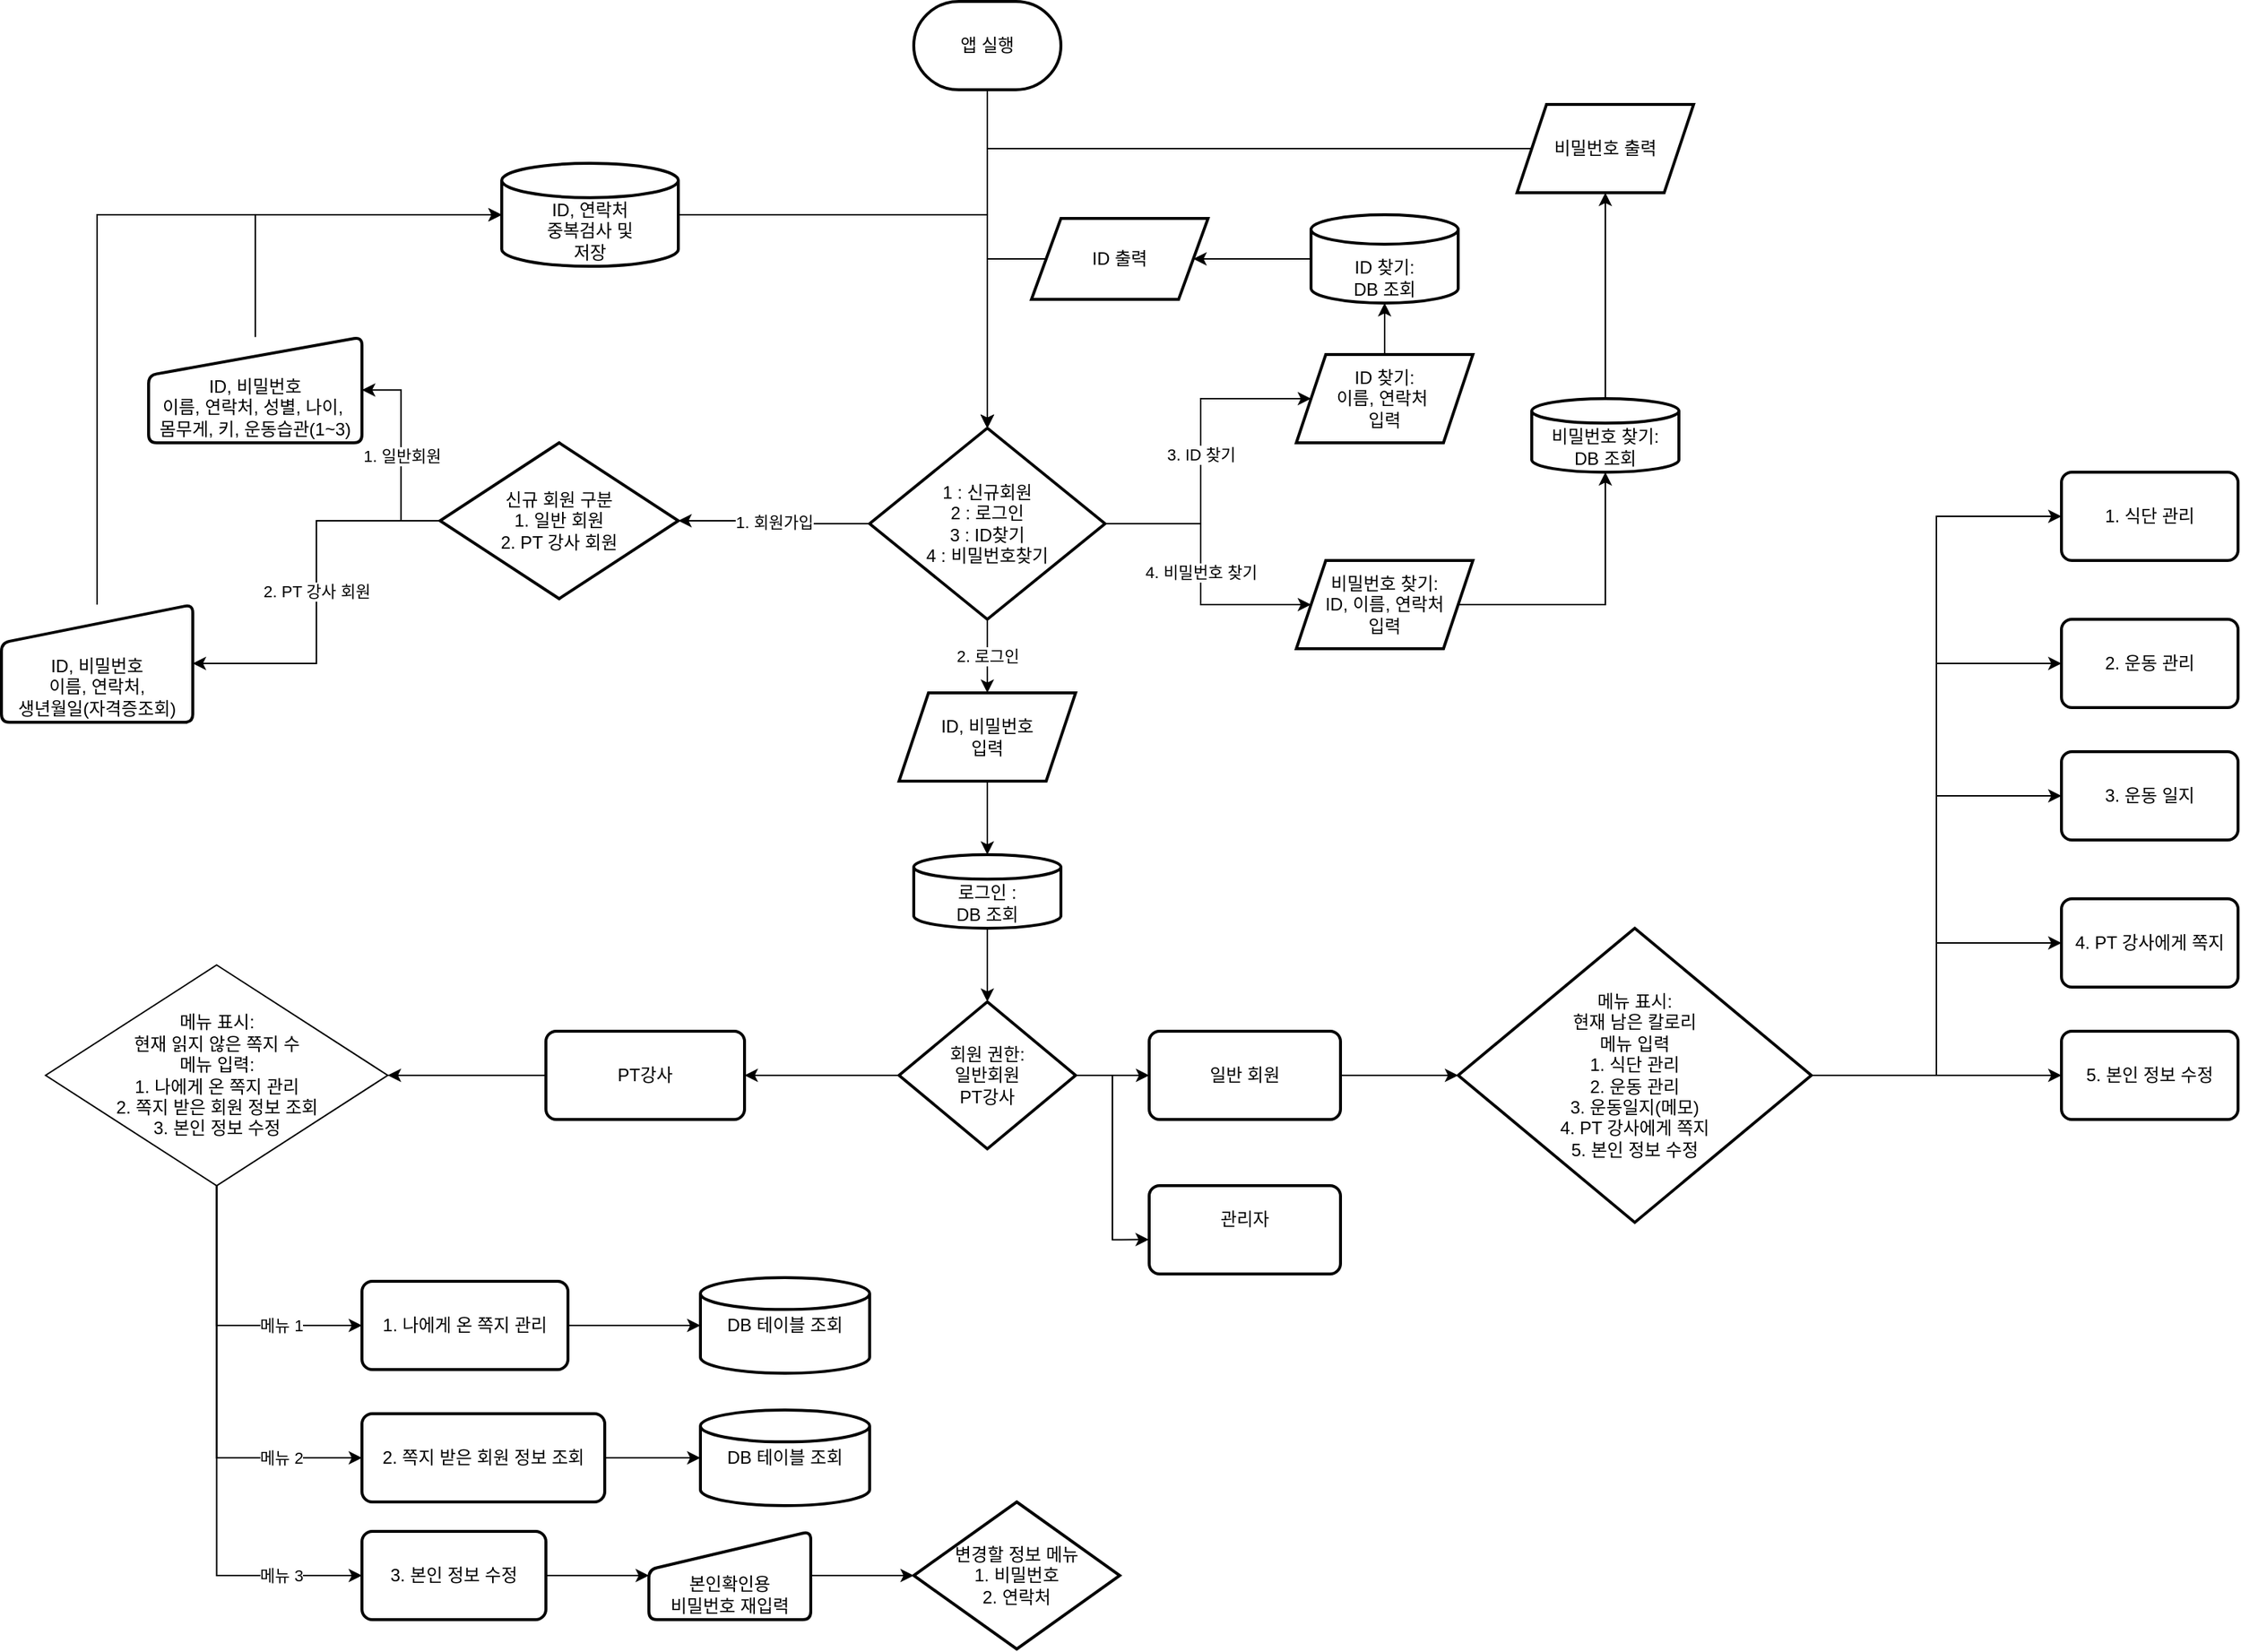 <mxfile version="24.6.4" type="device">
  <diagram name="페이지-1" id="w-7bJfR7nvVKTc9TRFa_">
    <mxGraphModel dx="2620" dy="2144" grid="1" gridSize="10" guides="1" tooltips="1" connect="1" arrows="1" fold="1" page="1" pageScale="1" pageWidth="827" pageHeight="1169" math="0" shadow="0">
      <root>
        <mxCell id="0" />
        <mxCell id="1" parent="0" />
        <mxCell id="rBv40_DbePplf0dnozrN-10" value="" style="edgeStyle=orthogonalEdgeStyle;rounded=0;orthogonalLoop=1;jettySize=auto;html=1;" parent="1" source="rBv40_DbePplf0dnozrN-1" target="rBv40_DbePplf0dnozrN-2" edge="1">
          <mxGeometry relative="1" as="geometry" />
        </mxCell>
        <mxCell id="rBv40_DbePplf0dnozrN-1" value="앱 실행" style="strokeWidth=2;html=1;shape=mxgraph.flowchart.terminator;whiteSpace=wrap;" parent="1" vertex="1">
          <mxGeometry x="100" y="-80" width="100" height="60" as="geometry" />
        </mxCell>
        <mxCell id="rBv40_DbePplf0dnozrN-6" value="1. 회원가입" style="edgeStyle=orthogonalEdgeStyle;rounded=0;orthogonalLoop=1;jettySize=auto;html=1;" parent="1" source="rBv40_DbePplf0dnozrN-2" target="rBv40_DbePplf0dnozrN-3" edge="1">
          <mxGeometry relative="1" as="geometry" />
        </mxCell>
        <mxCell id="rBv40_DbePplf0dnozrN-12" value="2. 로그인" style="edgeStyle=orthogonalEdgeStyle;rounded=0;orthogonalLoop=1;jettySize=auto;html=1;" parent="1" source="rBv40_DbePplf0dnozrN-2" target="rBv40_DbePplf0dnozrN-11" edge="1">
          <mxGeometry relative="1" as="geometry" />
        </mxCell>
        <mxCell id="rBv40_DbePplf0dnozrN-14" value="3. ID 찾기" style="edgeStyle=orthogonalEdgeStyle;rounded=0;orthogonalLoop=1;jettySize=auto;html=1;" parent="1" source="rBv40_DbePplf0dnozrN-2" target="rBv40_DbePplf0dnozrN-13" edge="1">
          <mxGeometry relative="1" as="geometry" />
        </mxCell>
        <mxCell id="rBv40_DbePplf0dnozrN-16" value="4. 비밀번호 찾기" style="edgeStyle=orthogonalEdgeStyle;rounded=0;orthogonalLoop=1;jettySize=auto;html=1;" parent="1" source="rBv40_DbePplf0dnozrN-2" target="rBv40_DbePplf0dnozrN-15" edge="1">
          <mxGeometry relative="1" as="geometry" />
        </mxCell>
        <mxCell id="rBv40_DbePplf0dnozrN-2" value="&lt;div&gt;1 : 신규회원&lt;/div&gt;&lt;div&gt;2 : 로그인&lt;/div&gt;&lt;div&gt;3 : ID찾기&lt;/div&gt;&lt;div&gt;4 : 비밀번호찾기&lt;/div&gt;" style="strokeWidth=2;html=1;shape=mxgraph.flowchart.decision;whiteSpace=wrap;rounded=1;size=26;arcSize=11;verticalAlign=middle;align=center;" parent="1" vertex="1">
          <mxGeometry x="70" y="210" width="160" height="130" as="geometry" />
        </mxCell>
        <mxCell id="WP8uK_1YEPMtT4Iq28Pu-6" value="1. 일반회원" style="edgeStyle=orthogonalEdgeStyle;rounded=0;orthogonalLoop=1;jettySize=auto;html=1;exitX=0;exitY=0.5;exitDx=0;exitDy=0;entryX=1;entryY=0.5;entryDx=0;entryDy=0;" parent="1" source="rBv40_DbePplf0dnozrN-3" target="WP8uK_1YEPMtT4Iq28Pu-5" edge="1">
          <mxGeometry relative="1" as="geometry" />
        </mxCell>
        <mxCell id="WP8uK_1YEPMtT4Iq28Pu-8" value="2. PT 강사 회원" style="edgeStyle=orthogonalEdgeStyle;rounded=0;orthogonalLoop=1;jettySize=auto;html=1;entryX=1;entryY=0.5;entryDx=0;entryDy=0;" parent="1" source="rBv40_DbePplf0dnozrN-3" target="WP8uK_1YEPMtT4Iq28Pu-7" edge="1">
          <mxGeometry relative="1" as="geometry" />
        </mxCell>
        <mxCell id="rBv40_DbePplf0dnozrN-3" value="신규 회원 구분&lt;div&gt;1. 일반 회원&lt;/div&gt;&lt;div&gt;2. PT 강사 회원&lt;/div&gt;" style="shape=mxgraph.flowchart.decision;html=1;strokeWidth=2;whiteSpace=wrap;rounded=1;arcSize=11;size=26;" parent="1" vertex="1">
          <mxGeometry x="-221.94" y="220" width="161.94" height="106" as="geometry" />
        </mxCell>
        <mxCell id="rBv40_DbePplf0dnozrN-9" value="" style="edgeStyle=orthogonalEdgeStyle;rounded=0;orthogonalLoop=1;jettySize=auto;html=1;exitX=1;exitY=0.5;exitDx=0;exitDy=0;entryX=0.5;entryY=0;entryDx=0;entryDy=0;entryPerimeter=0;" parent="1" source="rBv40_DbePplf0dnozrN-29" target="rBv40_DbePplf0dnozrN-2" edge="1">
          <mxGeometry relative="1" as="geometry">
            <mxPoint x="-20" y="107.5" as="sourcePoint" />
          </mxGeometry>
        </mxCell>
        <mxCell id="rBv40_DbePplf0dnozrN-39" style="edgeStyle=orthogonalEdgeStyle;rounded=0;orthogonalLoop=1;jettySize=auto;html=1;exitX=0.5;exitY=1;exitDx=0;exitDy=0;entryX=0.5;entryY=0;entryDx=0;entryDy=0;" parent="1" source="rBv40_DbePplf0dnozrN-11" target="rBv40_DbePplf0dnozrN-35" edge="1">
          <mxGeometry relative="1" as="geometry" />
        </mxCell>
        <mxCell id="rBv40_DbePplf0dnozrN-11" value="ID, 비밀번호&lt;div&gt;입력&lt;/div&gt;" style="shape=parallelogram;perimeter=parallelogramPerimeter;whiteSpace=wrap;html=1;fixedSize=1;strokeWidth=2;" parent="1" vertex="1">
          <mxGeometry x="90" y="390" width="120" height="60" as="geometry" />
        </mxCell>
        <mxCell id="rBv40_DbePplf0dnozrN-18" value="" style="edgeStyle=orthogonalEdgeStyle;rounded=0;orthogonalLoop=1;jettySize=auto;html=1;entryX=0.5;entryY=1;entryDx=0;entryDy=0;" parent="1" source="rBv40_DbePplf0dnozrN-13" target="rBv40_DbePplf0dnozrN-25" edge="1">
          <mxGeometry relative="1" as="geometry" />
        </mxCell>
        <mxCell id="rBv40_DbePplf0dnozrN-13" value="ID 찾기:&lt;div&gt;이름, 연락처&amp;nbsp;&lt;/div&gt;&lt;div&gt;입력&lt;/div&gt;" style="shape=parallelogram;perimeter=parallelogramPerimeter;whiteSpace=wrap;html=1;fixedSize=1;strokeWidth=2;" parent="1" vertex="1">
          <mxGeometry x="360" y="160" width="120" height="60" as="geometry" />
        </mxCell>
        <mxCell id="rBv40_DbePplf0dnozrN-21" value="" style="edgeStyle=orthogonalEdgeStyle;rounded=0;orthogonalLoop=1;jettySize=auto;html=1;" parent="1" source="rBv40_DbePplf0dnozrN-24" target="rBv40_DbePplf0dnozrN-20" edge="1">
          <mxGeometry relative="1" as="geometry" />
        </mxCell>
        <mxCell id="rBv40_DbePplf0dnozrN-15" value="비밀번호 찾기:&lt;br&gt;ID, 이름, 연락처&lt;div&gt;입력&lt;/div&gt;" style="shape=parallelogram;perimeter=parallelogramPerimeter;whiteSpace=wrap;html=1;fixedSize=1;strokeWidth=2;" parent="1" vertex="1">
          <mxGeometry x="360" y="300" width="120" height="60" as="geometry" />
        </mxCell>
        <mxCell id="rBv40_DbePplf0dnozrN-17" value="ID 출력" style="shape=parallelogram;perimeter=parallelogramPerimeter;whiteSpace=wrap;html=1;fixedSize=1;strokeWidth=2;" parent="1" vertex="1">
          <mxGeometry x="180" y="67.5" width="120" height="55" as="geometry" />
        </mxCell>
        <mxCell id="rBv40_DbePplf0dnozrN-20" value="비밀번호 출력" style="shape=parallelogram;perimeter=parallelogramPerimeter;whiteSpace=wrap;html=1;fixedSize=1;strokeWidth=2;" parent="1" vertex="1">
          <mxGeometry x="510" y="-10" width="120" height="60" as="geometry" />
        </mxCell>
        <mxCell id="rBv40_DbePplf0dnozrN-22" style="edgeStyle=orthogonalEdgeStyle;rounded=0;orthogonalLoop=1;jettySize=auto;html=1;exitX=0;exitY=0.5;exitDx=0;exitDy=0;entryX=0.5;entryY=0;entryDx=0;entryDy=0;entryPerimeter=0;" parent="1" source="rBv40_DbePplf0dnozrN-20" target="rBv40_DbePplf0dnozrN-2" edge="1">
          <mxGeometry relative="1" as="geometry" />
        </mxCell>
        <mxCell id="rBv40_DbePplf0dnozrN-23" value="" style="edgeStyle=orthogonalEdgeStyle;rounded=0;orthogonalLoop=1;jettySize=auto;html=1;" parent="1" source="rBv40_DbePplf0dnozrN-15" target="rBv40_DbePplf0dnozrN-24" edge="1">
          <mxGeometry relative="1" as="geometry">
            <mxPoint x="450" y="330" as="sourcePoint" />
            <mxPoint x="550" y="80" as="targetPoint" />
          </mxGeometry>
        </mxCell>
        <mxCell id="rBv40_DbePplf0dnozrN-24" value="&lt;div&gt;비밀번호 찾기:&lt;/div&gt;DB 조회" style="rounded=1;whiteSpace=wrap;html=1;absoluteArcSize=1;arcSize=14;strokeWidth=2;shape=mxgraph.flowchart.database;verticalAlign=bottom;" parent="1" vertex="1">
          <mxGeometry x="520" y="190" width="100" height="50" as="geometry" />
        </mxCell>
        <mxCell id="rBv40_DbePplf0dnozrN-27" style="edgeStyle=orthogonalEdgeStyle;rounded=0;orthogonalLoop=1;jettySize=auto;html=1;exitX=0;exitY=0.5;exitDx=0;exitDy=0;entryX=1;entryY=0.5;entryDx=0;entryDy=0;" parent="1" source="rBv40_DbePplf0dnozrN-25" target="rBv40_DbePplf0dnozrN-17" edge="1">
          <mxGeometry relative="1" as="geometry" />
        </mxCell>
        <mxCell id="rBv40_DbePplf0dnozrN-25" value="&lt;div&gt;ID 찾기:&lt;/div&gt;DB 조회" style="rounded=1;whiteSpace=wrap;html=1;absoluteArcSize=1;arcSize=14;strokeWidth=2;shape=mxgraph.flowchart.database;verticalAlign=bottom;horizontal=1;" parent="1" vertex="1">
          <mxGeometry x="370" y="65" width="100" height="60" as="geometry" />
        </mxCell>
        <mxCell id="rBv40_DbePplf0dnozrN-29" value="&lt;div&gt;ID, 연락처&lt;/div&gt;&lt;div&gt;중복검사 및&lt;/div&gt;&lt;div&gt;저장&lt;/div&gt;" style="rounded=1;whiteSpace=wrap;html=1;absoluteArcSize=1;arcSize=14;strokeWidth=2;shape=mxgraph.flowchart.database;verticalAlign=bottom;" parent="1" vertex="1">
          <mxGeometry x="-180" y="30" width="120" height="70" as="geometry" />
        </mxCell>
        <mxCell id="rBv40_DbePplf0dnozrN-32" style="edgeStyle=orthogonalEdgeStyle;rounded=0;orthogonalLoop=1;jettySize=auto;html=1;entryX=0.5;entryY=0;entryDx=0;entryDy=0;entryPerimeter=0;exitX=0;exitY=0.5;exitDx=0;exitDy=0;" parent="1" source="rBv40_DbePplf0dnozrN-17" target="rBv40_DbePplf0dnozrN-2" edge="1">
          <mxGeometry relative="1" as="geometry">
            <Array as="points">
              <mxPoint x="150" y="95" />
            </Array>
          </mxGeometry>
        </mxCell>
        <mxCell id="rBv40_DbePplf0dnozrN-41" value="" style="edgeStyle=orthogonalEdgeStyle;rounded=0;orthogonalLoop=1;jettySize=auto;html=1;" parent="1" source="rBv40_DbePplf0dnozrN-35" target="rBv40_DbePplf0dnozrN-40" edge="1">
          <mxGeometry relative="1" as="geometry" />
        </mxCell>
        <mxCell id="rBv40_DbePplf0dnozrN-35" value="로그인 :&lt;div&gt;DB 조회&lt;/div&gt;" style="rounded=1;whiteSpace=wrap;html=1;absoluteArcSize=1;arcSize=14;strokeWidth=2;shape=mxgraph.flowchart.database;verticalAlign=bottom;" parent="1" vertex="1">
          <mxGeometry x="100" y="500" width="100" height="50" as="geometry" />
        </mxCell>
        <mxCell id="WP8uK_1YEPMtT4Iq28Pu-3" style="edgeStyle=orthogonalEdgeStyle;rounded=0;orthogonalLoop=1;jettySize=auto;html=1;exitX=1;exitY=0.5;exitDx=0;exitDy=0;exitPerimeter=0;" parent="1" source="rBv40_DbePplf0dnozrN-40" target="WP8uK_1YEPMtT4Iq28Pu-1" edge="1">
          <mxGeometry relative="1" as="geometry" />
        </mxCell>
        <mxCell id="WP8uK_1YEPMtT4Iq28Pu-4" style="edgeStyle=orthogonalEdgeStyle;rounded=0;orthogonalLoop=1;jettySize=auto;html=1;exitX=0;exitY=0.5;exitDx=0;exitDy=0;exitPerimeter=0;entryX=0;entryY=0.5;entryDx=0;entryDy=0;" parent="1" source="rBv40_DbePplf0dnozrN-40" target="WP8uK_1YEPMtT4Iq28Pu-2" edge="1">
          <mxGeometry relative="1" as="geometry" />
        </mxCell>
        <mxCell id="rBv40_DbePplf0dnozrN-40" value="회원 권한:&lt;div&gt;일반회원&lt;/div&gt;&lt;div&gt;PT강사&lt;/div&gt;" style="strokeWidth=2;html=1;shape=mxgraph.flowchart.decision;whiteSpace=wrap;" parent="1" vertex="1">
          <mxGeometry x="90" y="600" width="120" height="100" as="geometry" />
        </mxCell>
        <mxCell id="WP8uK_1YEPMtT4Iq28Pu-22" style="edgeStyle=orthogonalEdgeStyle;rounded=0;orthogonalLoop=1;jettySize=auto;html=1;entryX=0;entryY=0.5;entryDx=0;entryDy=0;" parent="1" source="WP8uK_1YEPMtT4Iq28Pu-1" target="WP8uK_1YEPMtT4Iq28Pu-21" edge="1">
          <mxGeometry relative="1" as="geometry" />
        </mxCell>
        <mxCell id="WP8uK_1YEPMtT4Iq28Pu-1" value="일반 회원" style="rounded=1;whiteSpace=wrap;html=1;absoluteArcSize=1;arcSize=14;strokeWidth=2;" parent="1" vertex="1">
          <mxGeometry x="260" y="620" width="130" height="60" as="geometry" />
        </mxCell>
        <mxCell id="WP8uK_1YEPMtT4Iq28Pu-24" value="" style="edgeStyle=orthogonalEdgeStyle;rounded=0;orthogonalLoop=1;jettySize=auto;html=1;" parent="1" source="WP8uK_1YEPMtT4Iq28Pu-2" target="WP8uK_1YEPMtT4Iq28Pu-23" edge="1">
          <mxGeometry relative="1" as="geometry" />
        </mxCell>
        <mxCell id="WP8uK_1YEPMtT4Iq28Pu-2" value="PT강사" style="rounded=1;whiteSpace=wrap;html=1;direction=west;absoluteArcSize=1;arcSize=14;strokeWidth=2;" parent="1" vertex="1">
          <mxGeometry x="-150" y="620" width="135" height="60" as="geometry" />
        </mxCell>
        <mxCell id="WP8uK_1YEPMtT4Iq28Pu-5" value="ID, 비밀번호&lt;div&gt;이름, 연락처,&amp;nbsp;&lt;span style=&quot;background-color: initial;&quot;&gt;성별, 나이,&amp;nbsp;&lt;/span&gt;&lt;/div&gt;&lt;div&gt;몸무게, 키,&amp;nbsp;&lt;span style=&quot;background-color: initial;&quot;&gt;운동습관(1~3)&lt;/span&gt;&lt;/div&gt;" style="html=1;strokeWidth=2;shape=manualInput;whiteSpace=wrap;rounded=1;size=26;arcSize=11;verticalAlign=bottom;" parent="1" vertex="1">
          <mxGeometry x="-420" y="148.15" width="145" height="71.85" as="geometry" />
        </mxCell>
        <mxCell id="WP8uK_1YEPMtT4Iq28Pu-7" value="ID, 비밀번호&lt;div&gt;이름, 연락처,&lt;/div&gt;&lt;div&gt;생년월일(자격증조회)&lt;/div&gt;" style="html=1;strokeWidth=2;shape=manualInput;whiteSpace=wrap;rounded=1;size=26;arcSize=11;verticalAlign=bottom;" parent="1" vertex="1">
          <mxGeometry x="-520" y="330" width="130" height="80" as="geometry" />
        </mxCell>
        <mxCell id="WP8uK_1YEPMtT4Iq28Pu-13" style="edgeStyle=orthogonalEdgeStyle;rounded=0;orthogonalLoop=1;jettySize=auto;html=1;exitX=0.5;exitY=0;exitDx=0;exitDy=0;entryX=0;entryY=0.5;entryDx=0;entryDy=0;entryPerimeter=0;" parent="1" source="WP8uK_1YEPMtT4Iq28Pu-7" target="rBv40_DbePplf0dnozrN-29" edge="1">
          <mxGeometry relative="1" as="geometry" />
        </mxCell>
        <mxCell id="WP8uK_1YEPMtT4Iq28Pu-14" style="edgeStyle=orthogonalEdgeStyle;rounded=0;orthogonalLoop=1;jettySize=auto;html=1;exitX=0.5;exitY=0;exitDx=0;exitDy=0;entryX=0;entryY=0.5;entryDx=0;entryDy=0;entryPerimeter=0;" parent="1" source="WP8uK_1YEPMtT4Iq28Pu-5" target="rBv40_DbePplf0dnozrN-29" edge="1">
          <mxGeometry relative="1" as="geometry" />
        </mxCell>
        <mxCell id="WP8uK_1YEPMtT4Iq28Pu-33" style="edgeStyle=orthogonalEdgeStyle;rounded=0;orthogonalLoop=1;jettySize=auto;html=1;entryX=0;entryY=0.5;entryDx=0;entryDy=0;" parent="1" source="WP8uK_1YEPMtT4Iq28Pu-21" target="WP8uK_1YEPMtT4Iq28Pu-29" edge="1">
          <mxGeometry relative="1" as="geometry" />
        </mxCell>
        <mxCell id="WP8uK_1YEPMtT4Iq28Pu-34" style="edgeStyle=orthogonalEdgeStyle;rounded=0;orthogonalLoop=1;jettySize=auto;html=1;entryX=0;entryY=0.5;entryDx=0;entryDy=0;" parent="1" source="WP8uK_1YEPMtT4Iq28Pu-21" target="WP8uK_1YEPMtT4Iq28Pu-30" edge="1">
          <mxGeometry relative="1" as="geometry" />
        </mxCell>
        <mxCell id="WP8uK_1YEPMtT4Iq28Pu-35" style="edgeStyle=orthogonalEdgeStyle;rounded=0;orthogonalLoop=1;jettySize=auto;html=1;entryX=0;entryY=0.5;entryDx=0;entryDy=0;" parent="1" source="WP8uK_1YEPMtT4Iq28Pu-21" target="WP8uK_1YEPMtT4Iq28Pu-31" edge="1">
          <mxGeometry relative="1" as="geometry" />
        </mxCell>
        <mxCell id="WP8uK_1YEPMtT4Iq28Pu-36" style="edgeStyle=orthogonalEdgeStyle;rounded=0;orthogonalLoop=1;jettySize=auto;html=1;entryX=0;entryY=0.5;entryDx=0;entryDy=0;" parent="1" source="WP8uK_1YEPMtT4Iq28Pu-21" target="WP8uK_1YEPMtT4Iq28Pu-32" edge="1">
          <mxGeometry relative="1" as="geometry" />
        </mxCell>
        <mxCell id="WP8uK_1YEPMtT4Iq28Pu-38" style="edgeStyle=orthogonalEdgeStyle;rounded=0;orthogonalLoop=1;jettySize=auto;html=1;entryX=0;entryY=0.5;entryDx=0;entryDy=0;" parent="1" source="WP8uK_1YEPMtT4Iq28Pu-21" target="WP8uK_1YEPMtT4Iq28Pu-37" edge="1">
          <mxGeometry relative="1" as="geometry" />
        </mxCell>
        <mxCell id="WP8uK_1YEPMtT4Iq28Pu-21" value="&lt;div&gt;메뉴 표시:&lt;/div&gt;&lt;div&gt;현재 남은 칼로리&lt;/div&gt;메뉴 입력&lt;div&gt;1. 식단 관리&lt;/div&gt;&lt;div&gt;2. 운동 관리&lt;/div&gt;&lt;div&gt;3. 운동일지(메모)&lt;/div&gt;&lt;div&gt;4. PT 강사에게 쪽지&lt;/div&gt;&lt;div&gt;5. 본인 정보 수정&lt;/div&gt;" style="whiteSpace=wrap;html=1;strokeWidth=2;shape=mxgraph.flowchart.decision;" parent="1" vertex="1">
          <mxGeometry x="470" y="550" width="240" height="200" as="geometry" />
        </mxCell>
        <mxCell id="WP8uK_1YEPMtT4Iq28Pu-42" value="메뉴 1" style="edgeStyle=orthogonalEdgeStyle;rounded=0;orthogonalLoop=1;jettySize=auto;html=1;entryX=0;entryY=0.5;entryDx=0;entryDy=0;" parent="1" source="WP8uK_1YEPMtT4Iq28Pu-23" target="WP8uK_1YEPMtT4Iq28Pu-39" edge="1">
          <mxGeometry x="0.432" relative="1" as="geometry">
            <mxPoint as="offset" />
          </mxGeometry>
        </mxCell>
        <mxCell id="WP8uK_1YEPMtT4Iq28Pu-43" value="메뉴 3" style="edgeStyle=orthogonalEdgeStyle;rounded=0;orthogonalLoop=1;jettySize=auto;html=1;entryX=0;entryY=0.5;entryDx=0;entryDy=0;" parent="1" source="WP8uK_1YEPMtT4Iq28Pu-23" target="WP8uK_1YEPMtT4Iq28Pu-40" edge="1">
          <mxGeometry x="0.698" relative="1" as="geometry">
            <mxPoint as="offset" />
          </mxGeometry>
        </mxCell>
        <mxCell id="WP8uK_1YEPMtT4Iq28Pu-44" value="메뉴 2" style="edgeStyle=orthogonalEdgeStyle;rounded=0;orthogonalLoop=1;jettySize=auto;html=1;entryX=0;entryY=0.5;entryDx=0;entryDy=0;" parent="1" source="WP8uK_1YEPMtT4Iq28Pu-23" target="WP8uK_1YEPMtT4Iq28Pu-41" edge="1">
          <mxGeometry x="0.612" relative="1" as="geometry">
            <mxPoint as="offset" />
          </mxGeometry>
        </mxCell>
        <mxCell id="WP8uK_1YEPMtT4Iq28Pu-23" value="메뉴 표시:&lt;div&gt;현재 읽지 않은 쪽지 수&lt;/div&gt;&lt;div&gt;메뉴 입력:&lt;/div&gt;&lt;div&gt;1. 나에게 온 쪽지 관리&lt;/div&gt;&lt;div&gt;2. 쪽지 받은 회원 정보 조회&lt;/div&gt;&lt;div&gt;3. 본인 정보 수정&lt;/div&gt;" style="whiteSpace=wrap;html=1;rounded=0;shape=rhombus;perimeter=rhombusPerimeter;" parent="1" vertex="1">
          <mxGeometry x="-490" y="575" width="232.5" height="150" as="geometry" />
        </mxCell>
        <mxCell id="WP8uK_1YEPMtT4Iq28Pu-29" value="1. 식단 관리" style="rounded=1;whiteSpace=wrap;html=1;absoluteArcSize=1;arcSize=14;strokeWidth=2;" parent="1" vertex="1">
          <mxGeometry x="880" y="240" width="120" height="60" as="geometry" />
        </mxCell>
        <mxCell id="WP8uK_1YEPMtT4Iq28Pu-30" value="2. 운동 관리" style="rounded=1;whiteSpace=wrap;html=1;absoluteArcSize=1;arcSize=14;strokeWidth=2;" parent="1" vertex="1">
          <mxGeometry x="880" y="340" width="120" height="60" as="geometry" />
        </mxCell>
        <mxCell id="WP8uK_1YEPMtT4Iq28Pu-31" value="3. 운동 일지" style="rounded=1;whiteSpace=wrap;html=1;absoluteArcSize=1;arcSize=14;strokeWidth=2;" parent="1" vertex="1">
          <mxGeometry x="880" y="430" width="120" height="60" as="geometry" />
        </mxCell>
        <mxCell id="WP8uK_1YEPMtT4Iq28Pu-32" value="4. PT 강사에게 쪽지" style="rounded=1;whiteSpace=wrap;html=1;absoluteArcSize=1;arcSize=14;strokeWidth=2;" parent="1" vertex="1">
          <mxGeometry x="880" y="530" width="120" height="60" as="geometry" />
        </mxCell>
        <mxCell id="WP8uK_1YEPMtT4Iq28Pu-37" value="5. 본인 정보 수정" style="rounded=1;whiteSpace=wrap;html=1;absoluteArcSize=1;arcSize=14;strokeWidth=2;" parent="1" vertex="1">
          <mxGeometry x="880" y="620" width="120" height="60" as="geometry" />
        </mxCell>
        <mxCell id="xza1wipvMu-xcJCYFXXS-4" value="" style="edgeStyle=orthogonalEdgeStyle;rounded=0;orthogonalLoop=1;jettySize=auto;html=1;" edge="1" parent="1" source="WP8uK_1YEPMtT4Iq28Pu-39" target="xza1wipvMu-xcJCYFXXS-3">
          <mxGeometry relative="1" as="geometry" />
        </mxCell>
        <mxCell id="WP8uK_1YEPMtT4Iq28Pu-39" value="1. 나에게 온 쪽지 관리" style="rounded=1;whiteSpace=wrap;html=1;absoluteArcSize=1;arcSize=14;strokeWidth=2;" parent="1" vertex="1">
          <mxGeometry x="-275" y="790" width="140" height="60" as="geometry" />
        </mxCell>
        <mxCell id="xza1wipvMu-xcJCYFXXS-8" value="" style="edgeStyle=orthogonalEdgeStyle;rounded=0;orthogonalLoop=1;jettySize=auto;html=1;" edge="1" parent="1" source="WP8uK_1YEPMtT4Iq28Pu-40" target="xza1wipvMu-xcJCYFXXS-7">
          <mxGeometry relative="1" as="geometry" />
        </mxCell>
        <mxCell id="WP8uK_1YEPMtT4Iq28Pu-40" value="3. 본인 정보 수정" style="rounded=1;whiteSpace=wrap;html=1;absoluteArcSize=1;arcSize=14;strokeWidth=2;" parent="1" vertex="1">
          <mxGeometry x="-275" y="960" width="125" height="60" as="geometry" />
        </mxCell>
        <mxCell id="xza1wipvMu-xcJCYFXXS-6" value="" style="edgeStyle=orthogonalEdgeStyle;rounded=0;orthogonalLoop=1;jettySize=auto;html=1;" edge="1" parent="1" source="WP8uK_1YEPMtT4Iq28Pu-41" target="xza1wipvMu-xcJCYFXXS-5">
          <mxGeometry relative="1" as="geometry" />
        </mxCell>
        <mxCell id="WP8uK_1YEPMtT4Iq28Pu-41" value="2. 쪽지 받은 회원 정보 조회" style="rounded=1;whiteSpace=wrap;html=1;absoluteArcSize=1;arcSize=14;strokeWidth=2;" parent="1" vertex="1">
          <mxGeometry x="-275" y="880" width="165" height="60" as="geometry" />
        </mxCell>
        <mxCell id="xza1wipvMu-xcJCYFXXS-3" value="DB 테이블 조회" style="strokeWidth=2;html=1;shape=mxgraph.flowchart.database;whiteSpace=wrap;" vertex="1" parent="1">
          <mxGeometry x="-45" y="787.5" width="115" height="65" as="geometry" />
        </mxCell>
        <mxCell id="xza1wipvMu-xcJCYFXXS-5" value="DB 테이블 조회" style="strokeWidth=2;html=1;shape=mxgraph.flowchart.database;whiteSpace=wrap;" vertex="1" parent="1">
          <mxGeometry x="-45" y="877.5" width="115" height="65" as="geometry" />
        </mxCell>
        <mxCell id="xza1wipvMu-xcJCYFXXS-10" value="" style="edgeStyle=orthogonalEdgeStyle;rounded=0;orthogonalLoop=1;jettySize=auto;html=1;" edge="1" parent="1" source="xza1wipvMu-xcJCYFXXS-7" target="xza1wipvMu-xcJCYFXXS-9">
          <mxGeometry relative="1" as="geometry" />
        </mxCell>
        <mxCell id="xza1wipvMu-xcJCYFXXS-7" value="본인확인용&lt;div&gt;비밀번호 재입력&lt;/div&gt;" style="html=1;strokeWidth=2;shape=manualInput;whiteSpace=wrap;rounded=1;size=26;arcSize=11;verticalAlign=bottom;" vertex="1" parent="1">
          <mxGeometry x="-80" y="960" width="110" height="60" as="geometry" />
        </mxCell>
        <mxCell id="xza1wipvMu-xcJCYFXXS-9" value="&lt;div&gt;변경할 정보 메뉴&lt;/div&gt;1. 비밀번호&lt;div&gt;2. 연락처&lt;/div&gt;" style="strokeWidth=2;html=1;shape=mxgraph.flowchart.decision;whiteSpace=wrap;" vertex="1" parent="1">
          <mxGeometry x="100" y="940" width="140" height="100" as="geometry" />
        </mxCell>
        <mxCell id="xza1wipvMu-xcJCYFXXS-11" value="관리자&lt;div&gt;&lt;br&gt;&lt;/div&gt;" style="rounded=1;whiteSpace=wrap;html=1;absoluteArcSize=1;arcSize=14;strokeWidth=2;" vertex="1" parent="1">
          <mxGeometry x="260" y="725" width="130" height="60" as="geometry" />
        </mxCell>
        <mxCell id="xza1wipvMu-xcJCYFXXS-12" style="edgeStyle=orthogonalEdgeStyle;rounded=0;orthogonalLoop=1;jettySize=auto;html=1;entryX=-0.002;entryY=0.611;entryDx=0;entryDy=0;entryPerimeter=0;" edge="1" parent="1" source="rBv40_DbePplf0dnozrN-40" target="xza1wipvMu-xcJCYFXXS-11">
          <mxGeometry relative="1" as="geometry" />
        </mxCell>
      </root>
    </mxGraphModel>
  </diagram>
</mxfile>
